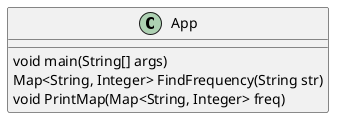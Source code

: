 @startuml
class App
{
    void main(String[] args)
    Map<String, Integer> FindFrequency(String str)
    void PrintMap(Map<String, Integer> freq)
}
@enduml